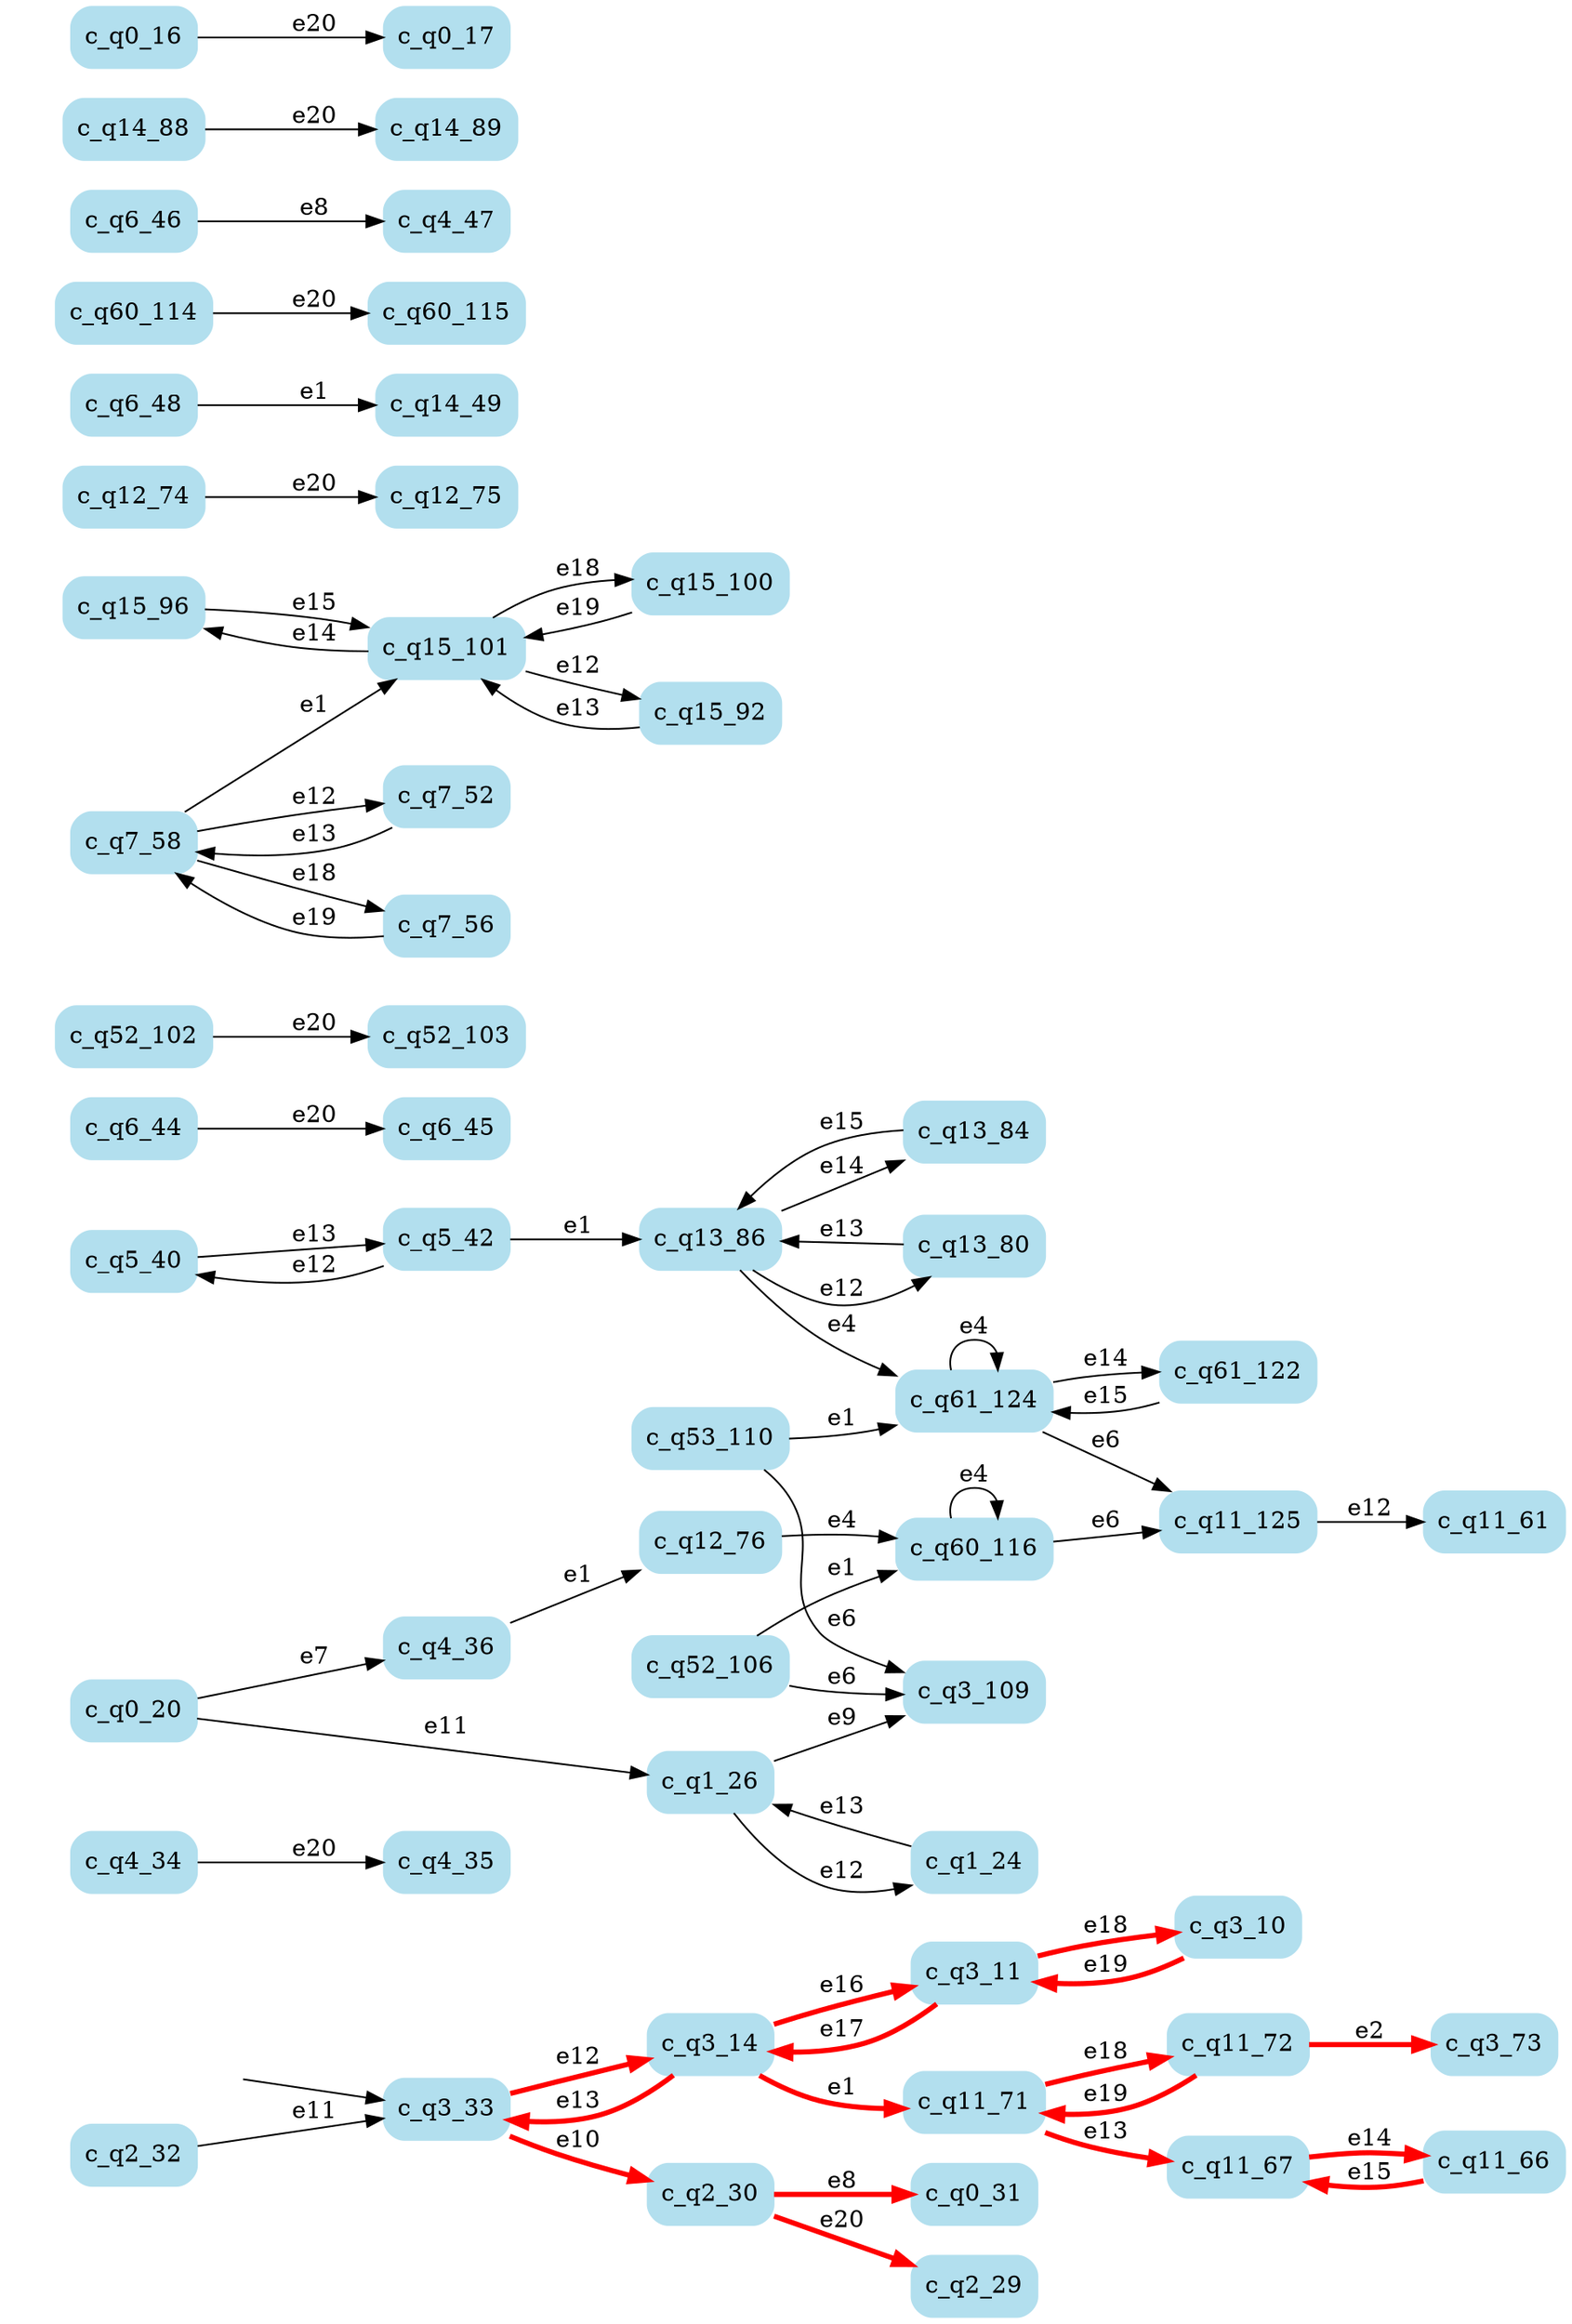 digraph G {

	rankdir = LR;

	start_c_q3_33[style=invisible];

	node[shape=box, style="rounded, filled", color=lightblue2];

	c_q4_35[label="c_q4_35"];
	c_q5_40[label="c_q5_40"];
	c_q6_45[label="c_q6_45"];
	c_q11_125[label="c_q11_125"];
	c_q52_102[label="c_q52_102"];
	c_q61_122[label="c_q61_122"];
	c_q15_96[label="c_q15_96"];
	c_q11_66[label="c_q11_66"];
	c_q12_74[label="c_q12_74"];
	c_q3_33[label="c_q3_33"];
	c_q13_86[label="c_q13_86"];
	c_q0_31[label="c_q0_31"];
	c_q6_48[label="c_q6_48"];
	c_q2_32[label="c_q2_32"];
	c_q7_58[label="c_q7_58"];
	c_q11_61[label="c_q11_61"];
	c_q12_76[label="c_q12_76"];
	c_q15_100[label="c_q15_100"];
	c_q3_14[label="c_q3_14"];
	c_q60_115[label="c_q60_115"];
	c_q4_36[label="c_q4_36"];
	c_q5_42[label="c_q5_42"];
	c_q15_92[label="c_q15_92"];
	c_q11_72[label="c_q11_72"];
	c_q4_47[label="c_q4_47"];
	c_q3_11[label="c_q3_11"];
	c_q7_52[label="c_q7_52"];
	c_q2_29[label="c_q2_29"];
	c_q14_89[label="c_q14_89"];
	c_q60_116[label="c_q60_116"];
	c_q52_103[label="c_q52_103"];
	c_q0_17[label="c_q0_17"];
	c_q12_75[label="c_q12_75"];
	c_q6_46[label="c_q6_46"];
	c_q11_67[label="c_q11_67"];
	c_q13_80[label="c_q13_80"];
	c_q1_24[label="c_q1_24"];
	c_q61_124[label="c_q61_124"];
	c_q0_16[label="c_q0_16"];
	c_q6_44[label="c_q6_44"];
	c_q15_101[label="c_q15_101"];
	c_q13_84[label="c_q13_84"];
	c_q0_20[label="c_q0_20"];
	c_q4_34[label="c_q4_34"];
	c_q1_26[label="c_q1_26"];
	c_q11_71[label="c_q11_71"];
	c_q7_56[label="c_q7_56"];
	c_q52_106[label="c_q52_106"];
	c_q53_110[label="c_q53_110"];
	c_q3_109[label="c_q3_109"];
	c_q2_30[label="c_q2_30"];
	c_q3_73[label="c_q3_73"];
	c_q60_114[label="c_q60_114"];
	c_q14_49[label="c_q14_49"];
	c_q14_88[label="c_q14_88"];
	c_q3_10[label="c_q3_10"];

	start_c_q3_33 -> c_q3_33;
	c_q3_33 -> c_q3_14[label="e12", penwidth=3, color=red];
	c_q3_14 -> c_q3_33[label="e13", penwidth=3, color=red];
	c_q3_14 -> c_q3_11[label="e16", penwidth=3, color=red];
	c_q3_11 -> c_q3_14[label="e17", penwidth=3, color=red];
	c_q3_11 -> c_q3_10[label="e18", penwidth=3, color=red];
	c_q3_10 -> c_q3_11[label="e19", penwidth=3, color=red];
	c_q3_33 -> c_q2_30[label="e10", penwidth=3, color=red];
	c_q3_14 -> c_q11_71[label="e1", penwidth=3, color=red];
	c_q0_16 -> c_q0_17[label="e20"];
	c_q0_20 -> c_q1_26[label="e11"];
	c_q0_20 -> c_q4_36[label="e7"];
	c_q1_26 -> c_q1_24[label="e12"];
	c_q1_24 -> c_q1_26[label="e13"];
	c_q1_26 -> c_q3_109[label="e9"];
	c_q2_30 -> c_q2_29[label="e20", penwidth=3, color=red];
	c_q2_30 -> c_q0_31[label="e8", penwidth=3, color=red];
	c_q2_32 -> c_q3_33[label="e11"];
	c_q4_34 -> c_q4_35[label="e20"];
	c_q4_36 -> c_q12_76[label="e1"];
	c_q5_42 -> c_q5_40[label="e12"];
	c_q5_40 -> c_q5_42[label="e13"];
	c_q5_42 -> c_q13_86[label="e1"];
	c_q6_44 -> c_q6_45[label="e20"];
	c_q6_46 -> c_q4_47[label="e8"];
	c_q6_48 -> c_q14_49[label="e1"];
	c_q7_58 -> c_q7_52[label="e12"];
	c_q7_52 -> c_q7_58[label="e13"];
	c_q7_58 -> c_q7_56[label="e18"];
	c_q7_56 -> c_q7_58[label="e19"];
	c_q7_58 -> c_q15_101[label="e1"];
	c_q11_125 -> c_q11_61[label="e12"];
	c_q11_71 -> c_q11_67[label="e13", penwidth=3, color=red];
	c_q11_67 -> c_q11_66[label="e14", penwidth=3, color=red];
	c_q11_66 -> c_q11_67[label="e15", penwidth=3, color=red];
	c_q11_71 -> c_q11_72[label="e18", penwidth=3, color=red];
	c_q11_72 -> c_q11_71[label="e19", penwidth=3, color=red];
	c_q11_72 -> c_q3_73[label="e2", penwidth=3, color=red];
	c_q12_74 -> c_q12_75[label="e20"];
	c_q12_76 -> c_q60_116[label="e4"];
	c_q13_86 -> c_q13_80[label="e12"];
	c_q13_80 -> c_q13_86[label="e13"];
	c_q13_86 -> c_q13_84[label="e14"];
	c_q13_84 -> c_q13_86[label="e15"];
	c_q13_86 -> c_q61_124[label="e4"];
	c_q14_88 -> c_q14_89[label="e20"];
	c_q15_101 -> c_q15_92[label="e12"];
	c_q15_92 -> c_q15_101[label="e13"];
	c_q15_101 -> c_q15_96[label="e14"];
	c_q15_96 -> c_q15_101[label="e15"];
	c_q15_101 -> c_q15_100[label="e18"];
	c_q15_100 -> c_q15_101[label="e19"];
	c_q52_102 -> c_q52_103[label="e20"];
	c_q52_106 -> c_q3_109[label="e6"];
	c_q52_106 -> c_q60_116[label="e1"];
	c_q53_110 -> c_q3_109[label="e6"];
	c_q53_110 -> c_q61_124[label="e1"];
	c_q60_116 -> c_q60_116[label="e4"];
	c_q60_114 -> c_q60_115[label="e20"];
	c_q60_116 -> c_q11_125[label="e6"];
	c_q61_124 -> c_q61_124[label="e4"];
	c_q61_124 -> c_q61_122[label="e14"];
	c_q61_122 -> c_q61_124[label="e15"];
	c_q61_124 -> c_q11_125[label="e6"];

}